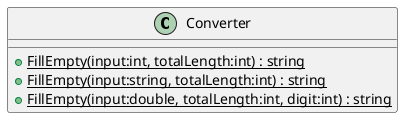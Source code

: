@startuml
class Converter {
    + {static} FillEmpty(input:int, totalLength:int) : string
    + {static} FillEmpty(input:string, totalLength:int) : string
    + {static} FillEmpty(input:double, totalLength:int, digit:int) : string
}
@enduml
